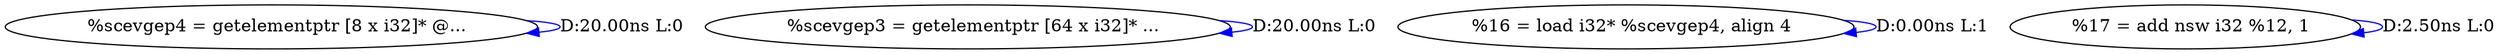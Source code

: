 digraph {
Node0x25f4aa0[label="  %scevgep4 = getelementptr [8 x i32]* @..."];
Node0x25f4aa0 -> Node0x25f4aa0[label="D:20.00ns L:0",color=blue];
Node0x25f4b80[label="  %scevgep3 = getelementptr [64 x i32]* ..."];
Node0x25f4b80 -> Node0x25f4b80[label="D:20.00ns L:0",color=blue];
Node0x25f4c60[label="  %16 = load i32* %scevgep4, align 4"];
Node0x25f4c60 -> Node0x25f4c60[label="D:0.00ns L:1",color=blue];
Node0x25fa380[label="  %17 = add nsw i32 %12, 1"];
Node0x25fa380 -> Node0x25fa380[label="D:2.50ns L:0",color=blue];
}
